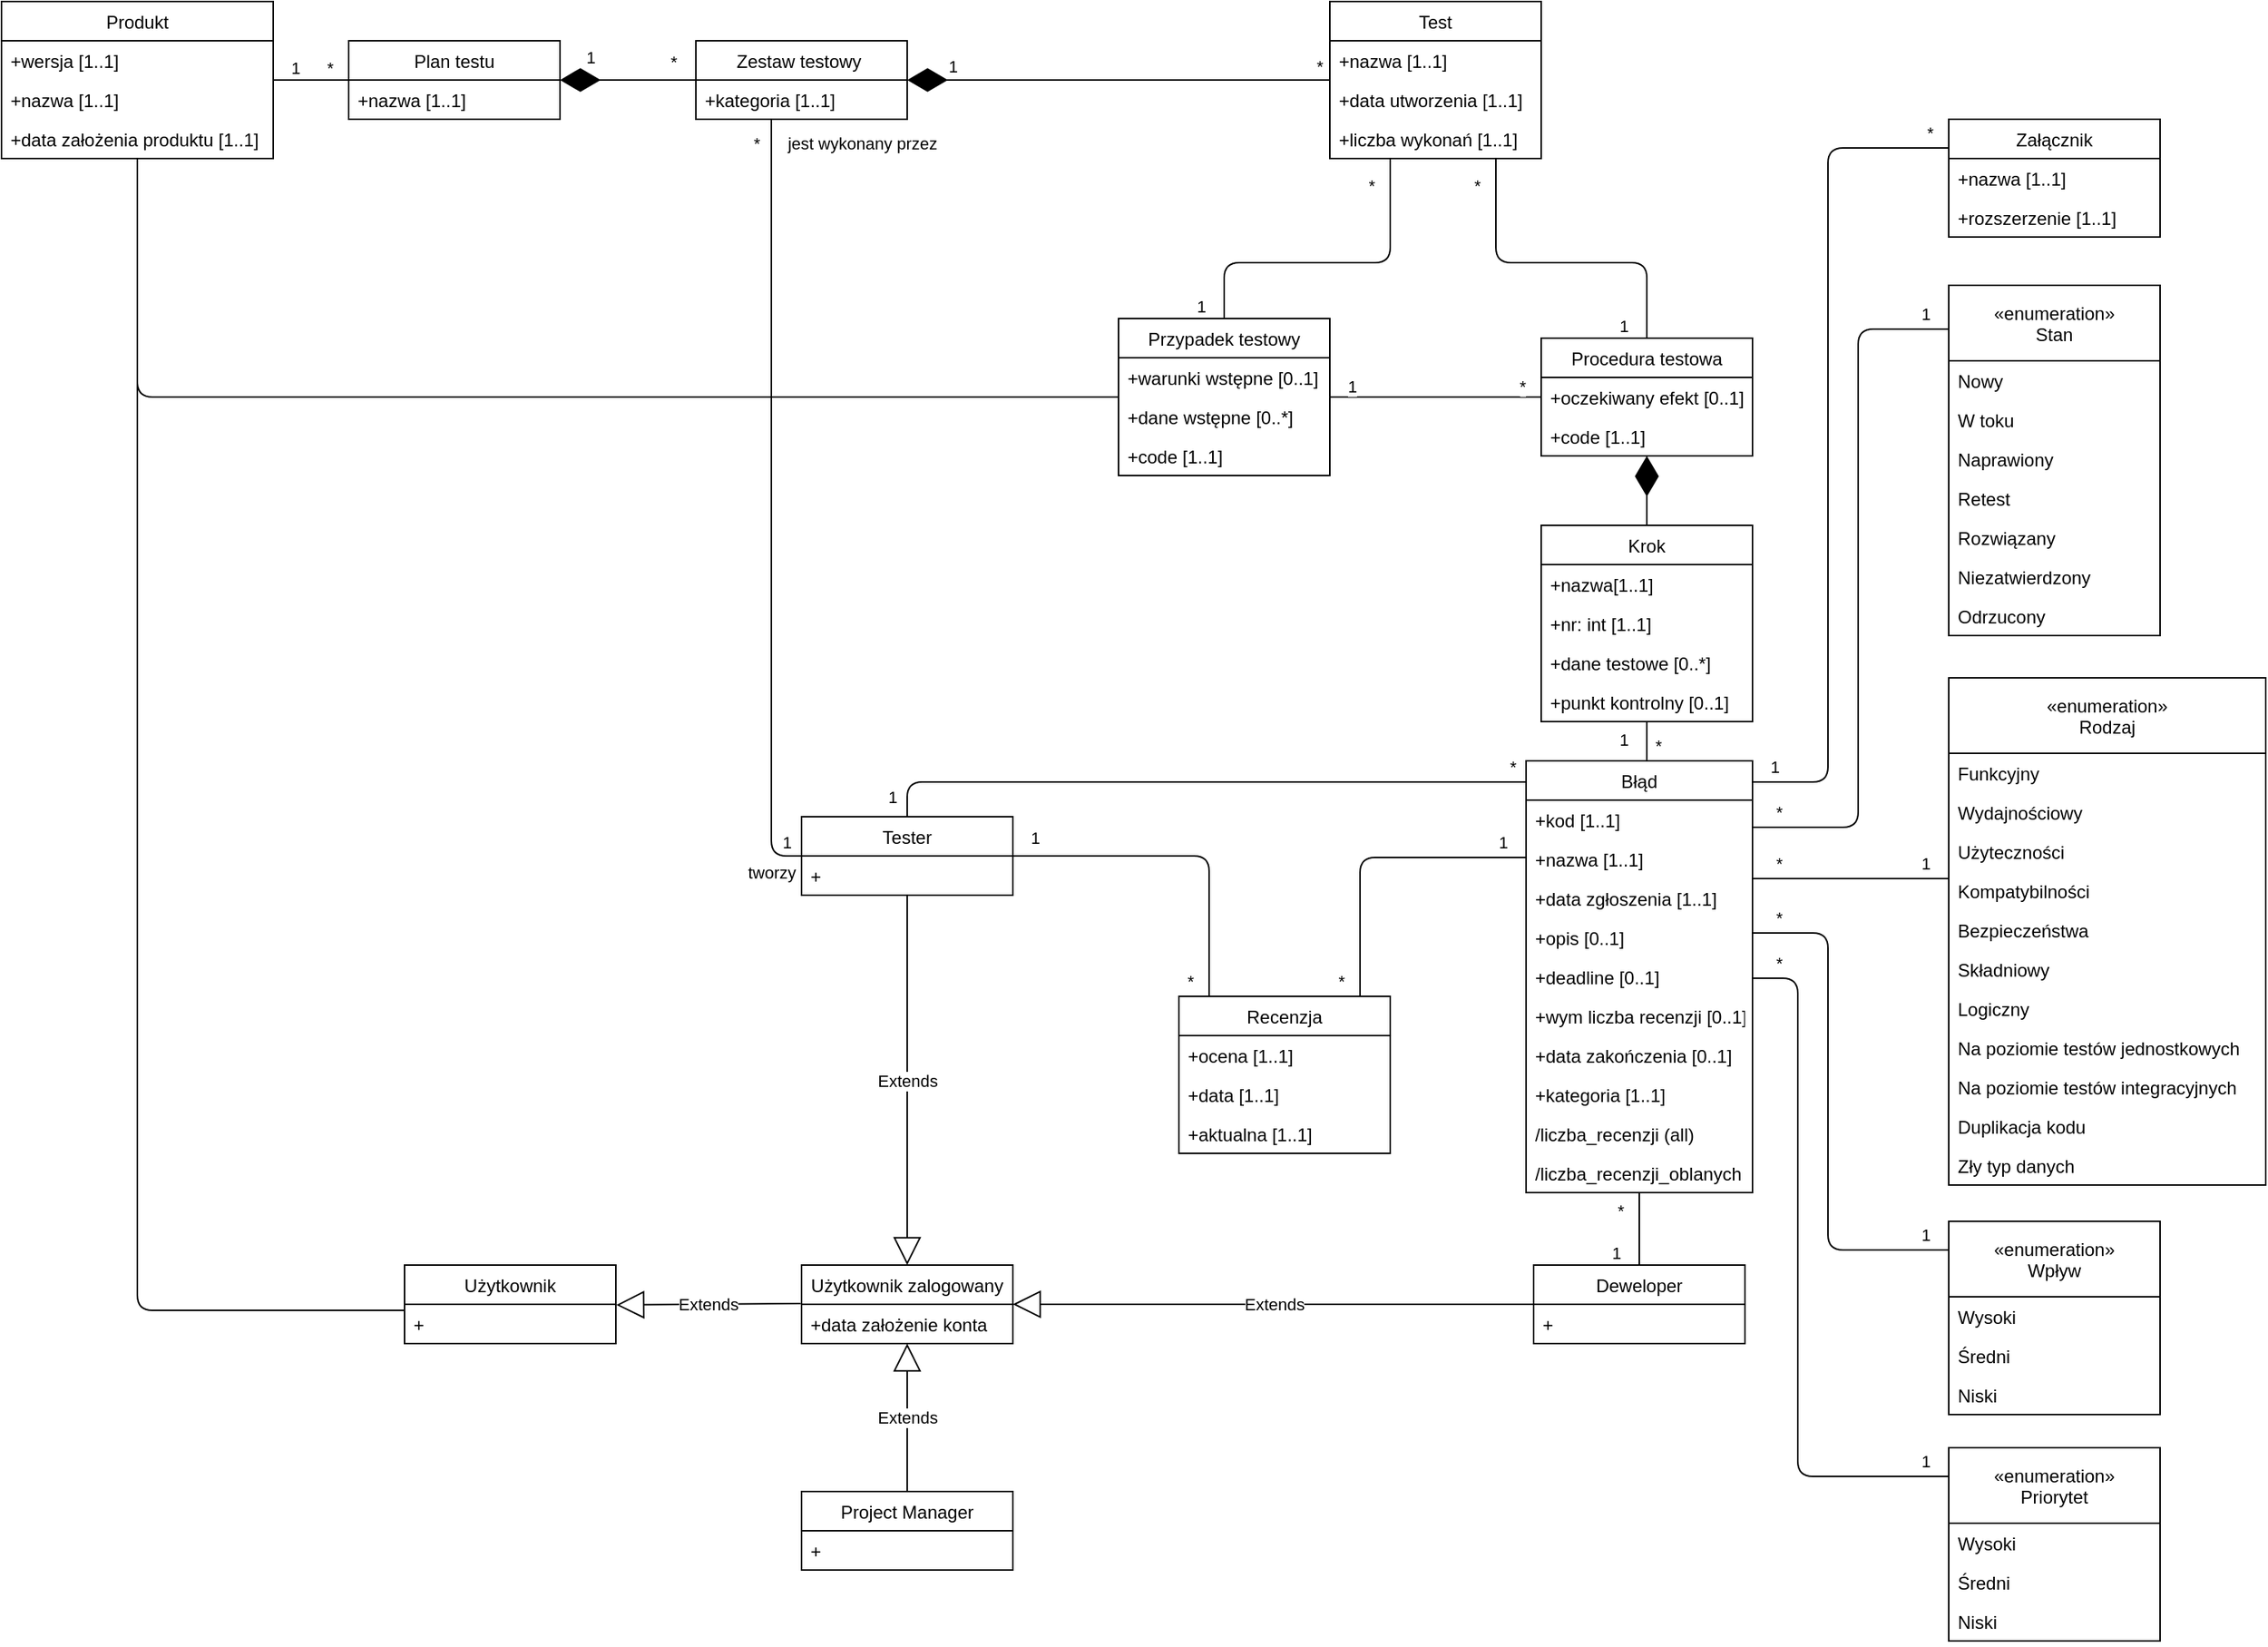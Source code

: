 <mxfile version="15.5.9" type="github">
  <diagram id="C5RBs43oDa-KdzZeNtuy" name="Page-1">
    <mxGraphModel dx="2317" dy="547" grid="1" gridSize="10" guides="1" tooltips="1" connect="1" arrows="1" fold="1" page="1" pageScale="1" pageWidth="827" pageHeight="1169" math="0" shadow="0">
      <root>
        <mxCell id="WIyWlLk6GJQsqaUBKTNV-0" />
        <mxCell id="WIyWlLk6GJQsqaUBKTNV-1" parent="WIyWlLk6GJQsqaUBKTNV-0" />
        <mxCell id="rUIHVcRXvthAcP_0r2kh-1" value="Plan testu" style="swimlane;fontStyle=0;childLayout=stackLayout;horizontal=1;startSize=26;fillColor=none;horizontalStack=0;resizeParent=1;resizeParentMax=0;resizeLast=0;collapsible=1;marginBottom=0;" parent="WIyWlLk6GJQsqaUBKTNV-1" vertex="1">
          <mxGeometry x="-590" y="89" width="140" height="52" as="geometry" />
        </mxCell>
        <mxCell id="rUIHVcRXvthAcP_0r2kh-4" value="+nazwa [1..1]" style="text;strokeColor=none;fillColor=none;align=left;verticalAlign=top;spacingLeft=4;spacingRight=4;overflow=hidden;rotatable=0;points=[[0,0.5],[1,0.5]];portConstraint=eastwest;" parent="rUIHVcRXvthAcP_0r2kh-1" vertex="1">
          <mxGeometry y="26" width="140" height="26" as="geometry" />
        </mxCell>
        <mxCell id="rUIHVcRXvthAcP_0r2kh-5" value="Zestaw testowy " style="swimlane;fontStyle=0;childLayout=stackLayout;horizontal=1;startSize=26;fillColor=none;horizontalStack=0;resizeParent=1;resizeParentMax=0;resizeLast=0;collapsible=1;marginBottom=0;" parent="WIyWlLk6GJQsqaUBKTNV-1" vertex="1">
          <mxGeometry x="-360" y="89" width="140" height="52" as="geometry" />
        </mxCell>
        <mxCell id="5Vj4jenH8BbNC08_9B11-53" value="+kategoria [1..1]" style="text;strokeColor=none;fillColor=none;align=left;verticalAlign=top;spacingLeft=4;spacingRight=4;overflow=hidden;rotatable=0;points=[[0,0.5],[1,0.5]];portConstraint=eastwest;" parent="rUIHVcRXvthAcP_0r2kh-5" vertex="1">
          <mxGeometry y="26" width="140" height="26" as="geometry" />
        </mxCell>
        <mxCell id="rUIHVcRXvthAcP_0r2kh-13" value="Test" style="swimlane;fontStyle=0;childLayout=stackLayout;horizontal=1;startSize=26;fillColor=none;horizontalStack=0;resizeParent=1;resizeParentMax=0;resizeLast=0;collapsible=1;marginBottom=0;" parent="WIyWlLk6GJQsqaUBKTNV-1" vertex="1">
          <mxGeometry x="60" y="63" width="140" height="104" as="geometry" />
        </mxCell>
        <mxCell id="5Vj4jenH8BbNC08_9B11-20" value="+nazwa [1..1]" style="text;strokeColor=none;fillColor=none;align=left;verticalAlign=top;spacingLeft=4;spacingRight=4;overflow=hidden;rotatable=0;points=[[0,0.5],[1,0.5]];portConstraint=eastwest;" parent="rUIHVcRXvthAcP_0r2kh-13" vertex="1">
          <mxGeometry y="26" width="140" height="26" as="geometry" />
        </mxCell>
        <mxCell id="5Vj4jenH8BbNC08_9B11-55" value="+data utworzenia [1..1]" style="text;strokeColor=none;fillColor=none;align=left;verticalAlign=top;spacingLeft=4;spacingRight=4;overflow=hidden;rotatable=0;points=[[0,0.5],[1,0.5]];portConstraint=eastwest;" parent="rUIHVcRXvthAcP_0r2kh-13" vertex="1">
          <mxGeometry y="52" width="140" height="26" as="geometry" />
        </mxCell>
        <mxCell id="5Vj4jenH8BbNC08_9B11-60" value="+liczba wykonań [1..1]" style="text;strokeColor=none;fillColor=none;align=left;verticalAlign=top;spacingLeft=4;spacingRight=4;overflow=hidden;rotatable=0;points=[[0,0.5],[1,0.5]];portConstraint=eastwest;" parent="rUIHVcRXvthAcP_0r2kh-13" vertex="1">
          <mxGeometry y="78" width="140" height="26" as="geometry" />
        </mxCell>
        <mxCell id="5Vj4jenH8BbNC08_9B11-35" style="edgeStyle=orthogonalEdgeStyle;rounded=1;orthogonalLoop=1;jettySize=auto;html=1;endArrow=none;endFill=0;" parent="WIyWlLk6GJQsqaUBKTNV-1" source="Vc3Eoi6ETg7o6c7sWArZ-52" target="Vc3Eoi6ETg7o6c7sWArZ-6" edge="1">
          <mxGeometry relative="1" as="geometry">
            <Array as="points">
              <mxPoint x="-220" y="580" />
            </Array>
          </mxGeometry>
        </mxCell>
        <mxCell id="Vc3Eoi6ETg7o6c7sWArZ-79" value="1" style="edgeLabel;html=1;align=center;verticalAlign=middle;resizable=0;points=[];" parent="5Vj4jenH8BbNC08_9B11-35" vertex="1" connectable="0">
          <mxGeometry x="0.893" relative="1" as="geometry">
            <mxPoint x="-10" y="10" as="offset" />
          </mxGeometry>
        </mxCell>
        <mxCell id="Vc3Eoi6ETg7o6c7sWArZ-80" value="*" style="edgeLabel;html=1;align=center;verticalAlign=middle;resizable=0;points=[];" parent="5Vj4jenH8BbNC08_9B11-35" vertex="1" connectable="0">
          <mxGeometry x="-0.926" y="-2" relative="1" as="geometry">
            <mxPoint x="7" y="-8" as="offset" />
          </mxGeometry>
        </mxCell>
        <mxCell id="rUIHVcRXvthAcP_0r2kh-67" value="" style="endArrow=none;html=1;edgeStyle=orthogonalEdgeStyle;" parent="WIyWlLk6GJQsqaUBKTNV-1" source="Vc3Eoi6ETg7o6c7sWArZ-6" target="rUIHVcRXvthAcP_0r2kh-5" edge="1">
          <mxGeometry width="50" height="50" relative="1" as="geometry">
            <mxPoint x="-620" y="412" as="sourcePoint" />
            <mxPoint x="-617.06" y="316.002" as="targetPoint" />
            <Array as="points">
              <mxPoint x="-310" y="629" />
            </Array>
          </mxGeometry>
        </mxCell>
        <mxCell id="rUIHVcRXvthAcP_0r2kh-68" value="tworzy" style="edgeLabel;html=1;align=center;verticalAlign=middle;resizable=0;points=[];" parent="rUIHVcRXvthAcP_0r2kh-67" vertex="1" connectable="0">
          <mxGeometry x="-0.716" y="-2" relative="1" as="geometry">
            <mxPoint x="-2" y="63" as="offset" />
          </mxGeometry>
        </mxCell>
        <mxCell id="rUIHVcRXvthAcP_0r2kh-69" value="jest wykonany przez" style="edgeLabel;html=1;align=center;verticalAlign=middle;resizable=0;points=[];" parent="rUIHVcRXvthAcP_0r2kh-67" vertex="1" connectable="0">
          <mxGeometry x="0.685" relative="1" as="geometry">
            <mxPoint x="60" y="-64" as="offset" />
          </mxGeometry>
        </mxCell>
        <mxCell id="rUIHVcRXvthAcP_0r2kh-70" value="*" style="edgeLabel;html=1;align=center;verticalAlign=middle;resizable=0;points=[];" parent="rUIHVcRXvthAcP_0r2kh-67" vertex="1" connectable="0">
          <mxGeometry x="0.669" y="1" relative="1" as="geometry">
            <mxPoint x="-9" y="-68" as="offset" />
          </mxGeometry>
        </mxCell>
        <mxCell id="rUIHVcRXvthAcP_0r2kh-71" value="1" style="edgeLabel;html=1;align=center;verticalAlign=middle;resizable=0;points=[];" parent="rUIHVcRXvthAcP_0r2kh-67" vertex="1" connectable="0">
          <mxGeometry x="-0.559" y="-2" relative="1" as="geometry">
            <mxPoint x="8" y="83" as="offset" />
          </mxGeometry>
        </mxCell>
        <mxCell id="5Vj4jenH8BbNC08_9B11-12" value="Krok" style="swimlane;fontStyle=0;childLayout=stackLayout;horizontal=1;startSize=26;fillColor=none;horizontalStack=0;resizeParent=1;resizeParentMax=0;resizeLast=0;collapsible=1;marginBottom=0;" parent="WIyWlLk6GJQsqaUBKTNV-1" vertex="1">
          <mxGeometry x="200" y="410" width="140" height="130" as="geometry" />
        </mxCell>
        <mxCell id="UE96xgW0tEFk1YT_2X4H-4" value="+nazwa[1..1]" style="text;strokeColor=none;fillColor=none;align=left;verticalAlign=top;spacingLeft=4;spacingRight=4;overflow=hidden;rotatable=0;points=[[0,0.5],[1,0.5]];portConstraint=eastwest;" parent="5Vj4jenH8BbNC08_9B11-12" vertex="1">
          <mxGeometry y="26" width="140" height="26" as="geometry" />
        </mxCell>
        <mxCell id="5Vj4jenH8BbNC08_9B11-69" value="+nr: int [1..1]" style="text;strokeColor=none;fillColor=none;align=left;verticalAlign=top;spacingLeft=4;spacingRight=4;overflow=hidden;rotatable=0;points=[[0,0.5],[1,0.5]];portConstraint=eastwest;" parent="5Vj4jenH8BbNC08_9B11-12" vertex="1">
          <mxGeometry y="52" width="140" height="26" as="geometry" />
        </mxCell>
        <mxCell id="5Vj4jenH8BbNC08_9B11-88" value="+dane testowe [0..*]" style="text;strokeColor=none;fillColor=none;align=left;verticalAlign=top;spacingLeft=4;spacingRight=4;overflow=hidden;rotatable=0;points=[[0,0.5],[1,0.5]];portConstraint=eastwest;" parent="5Vj4jenH8BbNC08_9B11-12" vertex="1">
          <mxGeometry y="78" width="140" height="26" as="geometry" />
        </mxCell>
        <mxCell id="5Vj4jenH8BbNC08_9B11-16" value="+punkt kontrolny [0..1]" style="text;strokeColor=none;fillColor=none;align=left;verticalAlign=top;spacingLeft=4;spacingRight=4;overflow=hidden;rotatable=0;points=[[0,0.5],[1,0.5]];portConstraint=eastwest;" parent="5Vj4jenH8BbNC08_9B11-12" vertex="1">
          <mxGeometry y="104" width="140" height="26" as="geometry" />
        </mxCell>
        <mxCell id="5Vj4jenH8BbNC08_9B11-51" value="" style="endArrow=diamondThin;endFill=1;endSize=24;html=1;edgeStyle=orthogonalEdgeStyle;" parent="WIyWlLk6GJQsqaUBKTNV-1" source="rUIHVcRXvthAcP_0r2kh-13" target="rUIHVcRXvthAcP_0r2kh-5" edge="1">
          <mxGeometry width="160" relative="1" as="geometry">
            <mxPoint x="110" y="116" as="sourcePoint" />
            <mxPoint x="232" y="115" as="targetPoint" />
          </mxGeometry>
        </mxCell>
        <mxCell id="5Vj4jenH8BbNC08_9B11-52" value="*" style="edgeLabel;html=1;align=center;verticalAlign=middle;resizable=0;points=[];" parent="5Vj4jenH8BbNC08_9B11-51" vertex="1" connectable="0">
          <mxGeometry x="-0.873" relative="1" as="geometry">
            <mxPoint x="11" y="-9" as="offset" />
          </mxGeometry>
        </mxCell>
        <mxCell id="KIsLZSZWqToQ8BmbdBa2-0" value="1" style="edgeLabel;html=1;align=center;verticalAlign=middle;resizable=0;points=[];" parent="5Vj4jenH8BbNC08_9B11-51" vertex="1" connectable="0">
          <mxGeometry x="0.746" y="-2" relative="1" as="geometry">
            <mxPoint x="-6" y="-7" as="offset" />
          </mxGeometry>
        </mxCell>
        <mxCell id="5Vj4jenH8BbNC08_9B11-70" value="" style="endArrow=diamondThin;endFill=1;endSize=24;html=1;" parent="WIyWlLk6GJQsqaUBKTNV-1" source="5Vj4jenH8BbNC08_9B11-12" target="Vc3Eoi6ETg7o6c7sWArZ-37" edge="1">
          <mxGeometry width="160" relative="1" as="geometry">
            <mxPoint x="750" y="648" as="sourcePoint" />
            <mxPoint x="750" y="576" as="targetPoint" />
          </mxGeometry>
        </mxCell>
        <mxCell id="rqP9fq4yDlE11nNga9YV-0" value="Produkt" style="swimlane;fontStyle=0;childLayout=stackLayout;horizontal=1;startSize=26;fillColor=none;horizontalStack=0;resizeParent=1;resizeParentMax=0;resizeLast=0;collapsible=1;marginBottom=0;" parent="WIyWlLk6GJQsqaUBKTNV-1" vertex="1">
          <mxGeometry x="-820" y="63" width="180" height="104" as="geometry" />
        </mxCell>
        <mxCell id="rqP9fq4yDlE11nNga9YV-1" value="+wersja [1..1]" style="text;strokeColor=none;fillColor=none;align=left;verticalAlign=top;spacingLeft=4;spacingRight=4;overflow=hidden;rotatable=0;points=[[0,0.5],[1,0.5]];portConstraint=eastwest;" parent="rqP9fq4yDlE11nNga9YV-0" vertex="1">
          <mxGeometry y="26" width="180" height="26" as="geometry" />
        </mxCell>
        <mxCell id="TgG3yo3TImJw_ULpONhB-1" value="+nazwa [1..1]" style="text;strokeColor=none;fillColor=none;align=left;verticalAlign=top;spacingLeft=4;spacingRight=4;overflow=hidden;rotatable=0;points=[[0,0.5],[1,0.5]];portConstraint=eastwest;" parent="rqP9fq4yDlE11nNga9YV-0" vertex="1">
          <mxGeometry y="52" width="180" height="26" as="geometry" />
        </mxCell>
        <mxCell id="5CY6hVK9cCRZoUUBeGbK-0" value="+data założenia produktu [1..1]" style="text;strokeColor=none;fillColor=none;align=left;verticalAlign=top;spacingLeft=4;spacingRight=4;overflow=hidden;rotatable=0;points=[[0,0.5],[1,0.5]];portConstraint=eastwest;" vertex="1" parent="rqP9fq4yDlE11nNga9YV-0">
          <mxGeometry y="78" width="180" height="26" as="geometry" />
        </mxCell>
        <mxCell id="TgG3yo3TImJw_ULpONhB-2" value="Recenzja" style="swimlane;fontStyle=0;childLayout=stackLayout;horizontal=1;startSize=26;fillColor=none;horizontalStack=0;resizeParent=1;resizeParentMax=0;resizeLast=0;collapsible=1;marginBottom=0;" parent="WIyWlLk6GJQsqaUBKTNV-1" vertex="1">
          <mxGeometry x="-40" y="722" width="140" height="104" as="geometry" />
        </mxCell>
        <mxCell id="TgG3yo3TImJw_ULpONhB-4" value="+ocena [1..1]" style="text;strokeColor=none;fillColor=none;align=left;verticalAlign=top;spacingLeft=4;spacingRight=4;overflow=hidden;rotatable=0;points=[[0,0.5],[1,0.5]];portConstraint=eastwest;" parent="TgG3yo3TImJw_ULpONhB-2" vertex="1">
          <mxGeometry y="26" width="140" height="26" as="geometry" />
        </mxCell>
        <mxCell id="TgG3yo3TImJw_ULpONhB-7" value="+data [1..1]" style="text;strokeColor=none;fillColor=none;align=left;verticalAlign=top;spacingLeft=4;spacingRight=4;overflow=hidden;rotatable=0;points=[[0,0.5],[1,0.5]];portConstraint=eastwest;" parent="TgG3yo3TImJw_ULpONhB-2" vertex="1">
          <mxGeometry y="52" width="140" height="26" as="geometry" />
        </mxCell>
        <mxCell id="TgG3yo3TImJw_ULpONhB-12" value="+aktualna [1..1]" style="text;strokeColor=none;fillColor=none;align=left;verticalAlign=top;spacingLeft=4;spacingRight=4;overflow=hidden;rotatable=0;points=[[0,0.5],[1,0.5]];portConstraint=eastwest;" parent="TgG3yo3TImJw_ULpONhB-2" vertex="1">
          <mxGeometry y="78" width="140" height="26" as="geometry" />
        </mxCell>
        <mxCell id="Vc3Eoi6ETg7o6c7sWArZ-0" value="" style="endArrow=none;html=1;edgeStyle=orthogonalEdgeStyle;" parent="WIyWlLk6GJQsqaUBKTNV-1" source="rqP9fq4yDlE11nNga9YV-0" target="rUIHVcRXvthAcP_0r2kh-1" edge="1">
          <mxGeometry relative="1" as="geometry">
            <mxPoint x="-700" y="366" as="sourcePoint" />
            <mxPoint x="-540" y="366" as="targetPoint" />
          </mxGeometry>
        </mxCell>
        <mxCell id="Vc3Eoi6ETg7o6c7sWArZ-1" value="1" style="edgeLabel;resizable=0;html=1;align=left;verticalAlign=bottom;" parent="Vc3Eoi6ETg7o6c7sWArZ-0" connectable="0" vertex="1">
          <mxGeometry x="-1" relative="1" as="geometry">
            <mxPoint x="10" as="offset" />
          </mxGeometry>
        </mxCell>
        <mxCell id="Vc3Eoi6ETg7o6c7sWArZ-2" value="*" style="edgeLabel;resizable=0;html=1;align=right;verticalAlign=bottom;" parent="Vc3Eoi6ETg7o6c7sWArZ-0" connectable="0" vertex="1">
          <mxGeometry x="1" relative="1" as="geometry">
            <mxPoint x="-10" as="offset" />
          </mxGeometry>
        </mxCell>
        <mxCell id="Vc3Eoi6ETg7o6c7sWArZ-6" value="Tester" style="swimlane;fontStyle=0;childLayout=stackLayout;horizontal=1;startSize=26;fillColor=none;horizontalStack=0;resizeParent=1;resizeParentMax=0;resizeLast=0;collapsible=1;marginBottom=0;" parent="WIyWlLk6GJQsqaUBKTNV-1" vertex="1">
          <mxGeometry x="-290" y="603" width="140" height="52" as="geometry" />
        </mxCell>
        <mxCell id="Vc3Eoi6ETg7o6c7sWArZ-7" value="+" style="text;strokeColor=none;fillColor=none;align=left;verticalAlign=top;spacingLeft=4;spacingRight=4;overflow=hidden;rotatable=0;points=[[0,0.5],[1,0.5]];portConstraint=eastwest;" parent="Vc3Eoi6ETg7o6c7sWArZ-6" vertex="1">
          <mxGeometry y="26" width="140" height="26" as="geometry" />
        </mxCell>
        <mxCell id="Vc3Eoi6ETg7o6c7sWArZ-3" value="" style="endArrow=diamondThin;endFill=1;endSize=24;html=1;edgeStyle=orthogonalEdgeStyle;" parent="WIyWlLk6GJQsqaUBKTNV-1" source="rUIHVcRXvthAcP_0r2kh-5" target="rUIHVcRXvthAcP_0r2kh-1" edge="1">
          <mxGeometry width="160" relative="1" as="geometry">
            <mxPoint x="-498" y="246" as="sourcePoint" />
            <mxPoint x="-330" y="246" as="targetPoint" />
          </mxGeometry>
        </mxCell>
        <mxCell id="Vc3Eoi6ETg7o6c7sWArZ-4" value="1" style="edgeLabel;html=1;align=center;verticalAlign=middle;resizable=0;points=[];" parent="Vc3Eoi6ETg7o6c7sWArZ-3" vertex="1" connectable="0">
          <mxGeometry x="0.82" y="3" relative="1" as="geometry">
            <mxPoint x="12" y="-18" as="offset" />
          </mxGeometry>
        </mxCell>
        <mxCell id="Vc3Eoi6ETg7o6c7sWArZ-5" value="*" style="edgeLabel;html=1;align=center;verticalAlign=middle;resizable=0;points=[];" parent="Vc3Eoi6ETg7o6c7sWArZ-3" vertex="1" connectable="0">
          <mxGeometry x="-0.895" y="-1" relative="1" as="geometry">
            <mxPoint x="-11" y="-11" as="offset" />
          </mxGeometry>
        </mxCell>
        <mxCell id="Vc3Eoi6ETg7o6c7sWArZ-16" value="Użytkownik zalogowany" style="swimlane;fontStyle=0;childLayout=stackLayout;horizontal=1;startSize=26;fillColor=none;horizontalStack=0;resizeParent=1;resizeParentMax=0;resizeLast=0;collapsible=1;marginBottom=0;" parent="WIyWlLk6GJQsqaUBKTNV-1" vertex="1">
          <mxGeometry x="-290" y="900" width="140" height="52" as="geometry" />
        </mxCell>
        <mxCell id="Vc3Eoi6ETg7o6c7sWArZ-17" value="+data założenie konta" style="text;strokeColor=none;fillColor=none;align=left;verticalAlign=top;spacingLeft=4;spacingRight=4;overflow=hidden;rotatable=0;points=[[0,0.5],[1,0.5]];portConstraint=eastwest;" parent="Vc3Eoi6ETg7o6c7sWArZ-16" vertex="1">
          <mxGeometry y="26" width="140" height="26" as="geometry" />
        </mxCell>
        <mxCell id="Vc3Eoi6ETg7o6c7sWArZ-18" value="Extends" style="endArrow=block;endSize=16;endFill=0;html=1;edgeStyle=orthogonalEdgeStyle;" parent="WIyWlLk6GJQsqaUBKTNV-1" source="Vc3Eoi6ETg7o6c7sWArZ-6" target="Vc3Eoi6ETg7o6c7sWArZ-16" edge="1">
          <mxGeometry width="160" relative="1" as="geometry">
            <mxPoint x="-780" y="516" as="sourcePoint" />
            <mxPoint x="-620" y="516" as="targetPoint" />
          </mxGeometry>
        </mxCell>
        <mxCell id="Vc3Eoi6ETg7o6c7sWArZ-19" value="Project Manager" style="swimlane;fontStyle=0;childLayout=stackLayout;horizontal=1;startSize=26;fillColor=none;horizontalStack=0;resizeParent=1;resizeParentMax=0;resizeLast=0;collapsible=1;marginBottom=0;" parent="WIyWlLk6GJQsqaUBKTNV-1" vertex="1">
          <mxGeometry x="-290" y="1050" width="140" height="52" as="geometry" />
        </mxCell>
        <mxCell id="Vc3Eoi6ETg7o6c7sWArZ-20" value="+" style="text;strokeColor=none;fillColor=none;align=left;verticalAlign=top;spacingLeft=4;spacingRight=4;overflow=hidden;rotatable=0;points=[[0,0.5],[1,0.5]];portConstraint=eastwest;" parent="Vc3Eoi6ETg7o6c7sWArZ-19" vertex="1">
          <mxGeometry y="26" width="140" height="26" as="geometry" />
        </mxCell>
        <mxCell id="Vc3Eoi6ETg7o6c7sWArZ-21" value="Deweloper" style="swimlane;fontStyle=0;childLayout=stackLayout;horizontal=1;startSize=26;fillColor=none;horizontalStack=0;resizeParent=1;resizeParentMax=0;resizeLast=0;collapsible=1;marginBottom=0;" parent="WIyWlLk6GJQsqaUBKTNV-1" vertex="1">
          <mxGeometry x="195" y="900" width="140" height="52" as="geometry" />
        </mxCell>
        <mxCell id="Vc3Eoi6ETg7o6c7sWArZ-22" value="+" style="text;strokeColor=none;fillColor=none;align=left;verticalAlign=top;spacingLeft=4;spacingRight=4;overflow=hidden;rotatable=0;points=[[0,0.5],[1,0.5]];portConstraint=eastwest;" parent="Vc3Eoi6ETg7o6c7sWArZ-21" vertex="1">
          <mxGeometry y="26" width="140" height="26" as="geometry" />
        </mxCell>
        <mxCell id="Vc3Eoi6ETg7o6c7sWArZ-23" value="Extends" style="endArrow=block;endSize=16;endFill=0;html=1;edgeStyle=orthogonalEdgeStyle;" parent="WIyWlLk6GJQsqaUBKTNV-1" source="Vc3Eoi6ETg7o6c7sWArZ-19" target="Vc3Eoi6ETg7o6c7sWArZ-16" edge="1">
          <mxGeometry width="160" relative="1" as="geometry">
            <mxPoint x="-490.0" y="618" as="sourcePoint" />
            <mxPoint x="-490.0" y="766" as="targetPoint" />
          </mxGeometry>
        </mxCell>
        <mxCell id="Vc3Eoi6ETg7o6c7sWArZ-24" value="Extends" style="endArrow=block;endSize=16;endFill=0;html=1;edgeStyle=orthogonalEdgeStyle;" parent="WIyWlLk6GJQsqaUBKTNV-1" source="Vc3Eoi6ETg7o6c7sWArZ-21" target="Vc3Eoi6ETg7o6c7sWArZ-16" edge="1">
          <mxGeometry width="160" relative="1" as="geometry">
            <mxPoint x="-490" y="976" as="sourcePoint" />
            <mxPoint x="-490" y="818" as="targetPoint" />
          </mxGeometry>
        </mxCell>
        <mxCell id="Vc3Eoi6ETg7o6c7sWArZ-25" value="" style="endArrow=none;html=1;edgeStyle=orthogonalEdgeStyle;" parent="WIyWlLk6GJQsqaUBKTNV-1" source="Vc3Eoi6ETg7o6c7sWArZ-21" target="Vc3Eoi6ETg7o6c7sWArZ-52" edge="1">
          <mxGeometry relative="1" as="geometry">
            <mxPoint x="-130" y="1064" as="sourcePoint" />
            <mxPoint x="-110" y="716" as="targetPoint" />
          </mxGeometry>
        </mxCell>
        <mxCell id="Vc3Eoi6ETg7o6c7sWArZ-26" value="1" style="edgeLabel;resizable=0;html=1;align=left;verticalAlign=bottom;" parent="Vc3Eoi6ETg7o6c7sWArZ-25" connectable="0" vertex="1">
          <mxGeometry x="-1" relative="1" as="geometry">
            <mxPoint x="-20" as="offset" />
          </mxGeometry>
        </mxCell>
        <mxCell id="Vc3Eoi6ETg7o6c7sWArZ-27" value="*" style="edgeLabel;resizable=0;html=1;align=right;verticalAlign=bottom;" parent="Vc3Eoi6ETg7o6c7sWArZ-25" connectable="0" vertex="1">
          <mxGeometry x="1" relative="1" as="geometry">
            <mxPoint x="-10" y="20" as="offset" />
          </mxGeometry>
        </mxCell>
        <mxCell id="Vc3Eoi6ETg7o6c7sWArZ-31" value="" style="endArrow=none;html=1;edgeStyle=orthogonalEdgeStyle;" parent="WIyWlLk6GJQsqaUBKTNV-1" source="Vc3Eoi6ETg7o6c7sWArZ-48" target="rUIHVcRXvthAcP_0r2kh-13" edge="1">
          <mxGeometry relative="1" as="geometry">
            <mxPoint x="-130" y="226" as="sourcePoint" />
            <mxPoint x="80" y="226" as="targetPoint" />
            <Array as="points">
              <mxPoint x="-10" y="236" />
              <mxPoint x="100" y="236" />
            </Array>
          </mxGeometry>
        </mxCell>
        <mxCell id="Vc3Eoi6ETg7o6c7sWArZ-32" value="1" style="edgeLabel;resizable=0;html=1;align=left;verticalAlign=bottom;" parent="Vc3Eoi6ETg7o6c7sWArZ-31" connectable="0" vertex="1">
          <mxGeometry x="-1" relative="1" as="geometry">
            <mxPoint x="-20" as="offset" />
          </mxGeometry>
        </mxCell>
        <mxCell id="Vc3Eoi6ETg7o6c7sWArZ-33" value="*" style="edgeLabel;resizable=0;html=1;align=right;verticalAlign=bottom;" parent="Vc3Eoi6ETg7o6c7sWArZ-31" connectable="0" vertex="1">
          <mxGeometry x="1" relative="1" as="geometry">
            <mxPoint x="-10" y="26" as="offset" />
          </mxGeometry>
        </mxCell>
        <mxCell id="Vc3Eoi6ETg7o6c7sWArZ-34" value="" style="endArrow=none;html=1;edgeStyle=orthogonalEdgeStyle;" parent="WIyWlLk6GJQsqaUBKTNV-1" source="Vc3Eoi6ETg7o6c7sWArZ-48" target="Vc3Eoi6ETg7o6c7sWArZ-37" edge="1">
          <mxGeometry relative="1" as="geometry">
            <mxPoint x="125" y="458" as="sourcePoint" />
            <mxPoint x="125" y="352" as="targetPoint" />
          </mxGeometry>
        </mxCell>
        <mxCell id="Vc3Eoi6ETg7o6c7sWArZ-35" value="1" style="edgeLabel;resizable=0;html=1;align=left;verticalAlign=bottom;" parent="Vc3Eoi6ETg7o6c7sWArZ-34" connectable="0" vertex="1">
          <mxGeometry x="-1" relative="1" as="geometry">
            <mxPoint x="10" y="1" as="offset" />
          </mxGeometry>
        </mxCell>
        <mxCell id="Vc3Eoi6ETg7o6c7sWArZ-36" value="*" style="edgeLabel;resizable=0;html=1;align=right;verticalAlign=bottom;" parent="Vc3Eoi6ETg7o6c7sWArZ-34" connectable="0" vertex="1">
          <mxGeometry x="1" relative="1" as="geometry">
            <mxPoint x="-10" y="1" as="offset" />
          </mxGeometry>
        </mxCell>
        <mxCell id="Vc3Eoi6ETg7o6c7sWArZ-37" value="Procedura testowa" style="swimlane;fontStyle=0;childLayout=stackLayout;horizontal=1;startSize=26;fillColor=none;horizontalStack=0;resizeParent=1;resizeParentMax=0;resizeLast=0;collapsible=1;marginBottom=0;" parent="WIyWlLk6GJQsqaUBKTNV-1" vertex="1">
          <mxGeometry x="200" y="286" width="140" height="78" as="geometry" />
        </mxCell>
        <mxCell id="Vc3Eoi6ETg7o6c7sWArZ-38" value="+oczekiwany efekt [0..1]" style="text;strokeColor=none;fillColor=none;align=left;verticalAlign=top;spacingLeft=4;spacingRight=4;overflow=hidden;rotatable=0;points=[[0,0.5],[1,0.5]];portConstraint=eastwest;" parent="Vc3Eoi6ETg7o6c7sWArZ-37" vertex="1">
          <mxGeometry y="26" width="140" height="26" as="geometry" />
        </mxCell>
        <mxCell id="84gb7psJSmbV0KAnGelM-0" value="+code [1..1]" style="text;strokeColor=none;fillColor=none;align=left;verticalAlign=top;spacingLeft=4;spacingRight=4;overflow=hidden;rotatable=0;points=[[0,0.5],[1,0.5]];portConstraint=eastwest;" parent="Vc3Eoi6ETg7o6c7sWArZ-37" vertex="1">
          <mxGeometry y="52" width="140" height="26" as="geometry" />
        </mxCell>
        <mxCell id="Vc3Eoi6ETg7o6c7sWArZ-39" value="" style="endArrow=none;html=1;edgeStyle=orthogonalEdgeStyle;" parent="WIyWlLk6GJQsqaUBKTNV-1" source="Vc3Eoi6ETg7o6c7sWArZ-37" target="rUIHVcRXvthAcP_0r2kh-13" edge="1">
          <mxGeometry relative="1" as="geometry">
            <mxPoint x="-35" y="296" as="sourcePoint" />
            <mxPoint x="140" y="190" as="targetPoint" />
            <Array as="points">
              <mxPoint x="270" y="236" />
              <mxPoint x="170" y="236" />
            </Array>
          </mxGeometry>
        </mxCell>
        <mxCell id="Vc3Eoi6ETg7o6c7sWArZ-40" value="1" style="edgeLabel;resizable=0;html=1;align=left;verticalAlign=bottom;" parent="Vc3Eoi6ETg7o6c7sWArZ-39" connectable="0" vertex="1">
          <mxGeometry x="-1" relative="1" as="geometry">
            <mxPoint x="-20" as="offset" />
          </mxGeometry>
        </mxCell>
        <mxCell id="Vc3Eoi6ETg7o6c7sWArZ-41" value="*" style="edgeLabel;resizable=0;html=1;align=right;verticalAlign=bottom;" parent="Vc3Eoi6ETg7o6c7sWArZ-39" connectable="0" vertex="1">
          <mxGeometry x="1" relative="1" as="geometry">
            <mxPoint x="-10" y="26" as="offset" />
          </mxGeometry>
        </mxCell>
        <mxCell id="Vc3Eoi6ETg7o6c7sWArZ-48" value="Przypadek testowy" style="swimlane;fontStyle=0;childLayout=stackLayout;horizontal=1;startSize=26;fillColor=none;horizontalStack=0;resizeParent=1;resizeParentMax=0;resizeLast=0;collapsible=1;marginBottom=0;" parent="WIyWlLk6GJQsqaUBKTNV-1" vertex="1">
          <mxGeometry x="-80" y="273" width="140" height="104" as="geometry" />
        </mxCell>
        <mxCell id="Vc3Eoi6ETg7o6c7sWArZ-49" value="+warunki wstępne [0..1]" style="text;strokeColor=none;fillColor=none;align=left;verticalAlign=top;spacingLeft=4;spacingRight=4;overflow=hidden;rotatable=0;points=[[0,0.5],[1,0.5]];portConstraint=eastwest;" parent="Vc3Eoi6ETg7o6c7sWArZ-48" vertex="1">
          <mxGeometry y="26" width="140" height="26" as="geometry" />
        </mxCell>
        <mxCell id="Vc3Eoi6ETg7o6c7sWArZ-50" value="+dane wstępne [0..*]" style="text;strokeColor=none;fillColor=none;align=left;verticalAlign=top;spacingLeft=4;spacingRight=4;overflow=hidden;rotatable=0;points=[[0,0.5],[1,0.5]];portConstraint=eastwest;" parent="Vc3Eoi6ETg7o6c7sWArZ-48" vertex="1">
          <mxGeometry y="52" width="140" height="26" as="geometry" />
        </mxCell>
        <mxCell id="84gb7psJSmbV0KAnGelM-1" value="+code [1..1]" style="text;strokeColor=none;fillColor=none;align=left;verticalAlign=top;spacingLeft=4;spacingRight=4;overflow=hidden;rotatable=0;points=[[0,0.5],[1,0.5]];portConstraint=eastwest;" parent="Vc3Eoi6ETg7o6c7sWArZ-48" vertex="1">
          <mxGeometry y="78" width="140" height="26" as="geometry" />
        </mxCell>
        <mxCell id="Vc3Eoi6ETg7o6c7sWArZ-52" value="Błąd" style="swimlane;fontStyle=0;childLayout=stackLayout;horizontal=1;startSize=26;fillColor=none;horizontalStack=0;resizeParent=1;resizeParentMax=0;resizeLast=0;collapsible=1;marginBottom=0;" parent="WIyWlLk6GJQsqaUBKTNV-1" vertex="1">
          <mxGeometry x="190" y="566" width="150" height="286" as="geometry" />
        </mxCell>
        <mxCell id="Vc3Eoi6ETg7o6c7sWArZ-60" value="+kod [1..1]" style="text;strokeColor=none;fillColor=none;align=left;verticalAlign=top;spacingLeft=4;spacingRight=4;overflow=hidden;rotatable=0;points=[[0,0.5],[1,0.5]];portConstraint=eastwest;" parent="Vc3Eoi6ETg7o6c7sWArZ-52" vertex="1">
          <mxGeometry y="26" width="150" height="26" as="geometry" />
        </mxCell>
        <mxCell id="Vc3Eoi6ETg7o6c7sWArZ-59" value="+nazwa [1..1]" style="text;strokeColor=none;fillColor=none;align=left;verticalAlign=top;spacingLeft=4;spacingRight=4;overflow=hidden;rotatable=0;points=[[0,0.5],[1,0.5]];portConstraint=eastwest;" parent="Vc3Eoi6ETg7o6c7sWArZ-52" vertex="1">
          <mxGeometry y="52" width="150" height="26" as="geometry" />
        </mxCell>
        <mxCell id="Vc3Eoi6ETg7o6c7sWArZ-61" value="+data zgłoszenia [1..1]" style="text;strokeColor=none;fillColor=none;align=left;verticalAlign=top;spacingLeft=4;spacingRight=4;overflow=hidden;rotatable=0;points=[[0,0.5],[1,0.5]];portConstraint=eastwest;" parent="Vc3Eoi6ETg7o6c7sWArZ-52" vertex="1">
          <mxGeometry y="78" width="150" height="26" as="geometry" />
        </mxCell>
        <mxCell id="Vc3Eoi6ETg7o6c7sWArZ-58" value="+opis [0..1]" style="text;strokeColor=none;fillColor=none;align=left;verticalAlign=top;spacingLeft=4;spacingRight=4;overflow=hidden;rotatable=0;points=[[0,0.5],[1,0.5]];portConstraint=eastwest;" parent="Vc3Eoi6ETg7o6c7sWArZ-52" vertex="1">
          <mxGeometry y="104" width="150" height="26" as="geometry" />
        </mxCell>
        <mxCell id="Vc3Eoi6ETg7o6c7sWArZ-108" value="+deadline [0..1]" style="text;strokeColor=none;fillColor=none;align=left;verticalAlign=top;spacingLeft=4;spacingRight=4;overflow=hidden;rotatable=0;points=[[0,0.5],[1,0.5]];portConstraint=eastwest;" parent="Vc3Eoi6ETg7o6c7sWArZ-52" vertex="1">
          <mxGeometry y="130" width="150" height="26" as="geometry" />
        </mxCell>
        <mxCell id="Vc3Eoi6ETg7o6c7sWArZ-54" value="+wym liczba recenzji [0..1]" style="text;strokeColor=none;fillColor=none;align=left;verticalAlign=top;spacingLeft=4;spacingRight=4;overflow=hidden;rotatable=0;points=[[0,0.5],[1,0.5]];portConstraint=eastwest;" parent="Vc3Eoi6ETg7o6c7sWArZ-52" vertex="1">
          <mxGeometry y="156" width="150" height="26" as="geometry" />
        </mxCell>
        <mxCell id="Vc3Eoi6ETg7o6c7sWArZ-107" value="+data zakończenia [0..1]" style="text;strokeColor=none;fillColor=none;align=left;verticalAlign=top;spacingLeft=4;spacingRight=4;overflow=hidden;rotatable=0;points=[[0,0.5],[1,0.5]];portConstraint=eastwest;" parent="Vc3Eoi6ETg7o6c7sWArZ-52" vertex="1">
          <mxGeometry y="182" width="150" height="26" as="geometry" />
        </mxCell>
        <mxCell id="UE96xgW0tEFk1YT_2X4H-1" value="+kategoria [1..1]" style="text;strokeColor=none;fillColor=none;align=left;verticalAlign=top;spacingLeft=4;spacingRight=4;overflow=hidden;rotatable=0;points=[[0,0.5],[1,0.5]];portConstraint=eastwest;" parent="Vc3Eoi6ETg7o6c7sWArZ-52" vertex="1">
          <mxGeometry y="208" width="150" height="26" as="geometry" />
        </mxCell>
        <mxCell id="UE96xgW0tEFk1YT_2X4H-2" value="/liczba_recenzji (all)" style="text;strokeColor=none;fillColor=none;align=left;verticalAlign=top;spacingLeft=4;spacingRight=4;overflow=hidden;rotatable=0;points=[[0,0.5],[1,0.5]];portConstraint=eastwest;" parent="Vc3Eoi6ETg7o6c7sWArZ-52" vertex="1">
          <mxGeometry y="234" width="150" height="26" as="geometry" />
        </mxCell>
        <mxCell id="UE96xgW0tEFk1YT_2X4H-3" value="/liczba_recenzji_oblanych (failed)" style="text;strokeColor=none;fillColor=none;align=left;verticalAlign=top;spacingLeft=4;spacingRight=4;overflow=hidden;rotatable=0;points=[[0,0.5],[1,0.5]];portConstraint=eastwest;" parent="Vc3Eoi6ETg7o6c7sWArZ-52" vertex="1">
          <mxGeometry y="260" width="150" height="26" as="geometry" />
        </mxCell>
        <mxCell id="Vc3Eoi6ETg7o6c7sWArZ-63" value="" style="endArrow=none;html=1;edgeStyle=orthogonalEdgeStyle;" parent="WIyWlLk6GJQsqaUBKTNV-1" source="Vc3Eoi6ETg7o6c7sWArZ-52" target="Vc3Eoi6ETg7o6c7sWArZ-81" edge="1">
          <mxGeometry relative="1" as="geometry">
            <mxPoint x="650" y="555.0" as="sourcePoint" />
            <mxPoint x="550" y="436" as="targetPoint" />
            <Array as="points">
              <mxPoint x="390" y="580" />
              <mxPoint x="390" y="160" />
            </Array>
          </mxGeometry>
        </mxCell>
        <mxCell id="Vc3Eoi6ETg7o6c7sWArZ-64" value="1" style="edgeLabel;resizable=0;html=1;align=left;verticalAlign=bottom;" parent="Vc3Eoi6ETg7o6c7sWArZ-63" connectable="0" vertex="1">
          <mxGeometry x="-1" relative="1" as="geometry">
            <mxPoint x="10" y="-2" as="offset" />
          </mxGeometry>
        </mxCell>
        <mxCell id="Vc3Eoi6ETg7o6c7sWArZ-65" value="*" style="edgeLabel;resizable=0;html=1;align=right;verticalAlign=bottom;" parent="Vc3Eoi6ETg7o6c7sWArZ-63" connectable="0" vertex="1">
          <mxGeometry x="1" relative="1" as="geometry">
            <mxPoint x="-10" y="-2" as="offset" />
          </mxGeometry>
        </mxCell>
        <mxCell id="Vc3Eoi6ETg7o6c7sWArZ-66" value="" style="endArrow=none;html=1;edgeStyle=orthogonalEdgeStyle;" parent="WIyWlLk6GJQsqaUBKTNV-1" source="5Vj4jenH8BbNC08_9B11-12" target="Vc3Eoi6ETg7o6c7sWArZ-52" edge="1">
          <mxGeometry relative="1" as="geometry">
            <mxPoint x="120" y="515.71" as="sourcePoint" />
            <mxPoint x="220" y="515.71" as="targetPoint" />
            <Array as="points">
              <mxPoint x="270" y="500" />
              <mxPoint x="270" y="500" />
            </Array>
          </mxGeometry>
        </mxCell>
        <mxCell id="Vc3Eoi6ETg7o6c7sWArZ-67" value="1" style="edgeLabel;resizable=0;html=1;align=left;verticalAlign=bottom;" parent="Vc3Eoi6ETg7o6c7sWArZ-66" connectable="0" vertex="1">
          <mxGeometry x="-1" relative="1" as="geometry">
            <mxPoint x="-20" y="20" as="offset" />
          </mxGeometry>
        </mxCell>
        <mxCell id="Vc3Eoi6ETg7o6c7sWArZ-68" value="*" style="edgeLabel;resizable=0;html=1;align=right;verticalAlign=bottom;" parent="Vc3Eoi6ETg7o6c7sWArZ-66" connectable="0" vertex="1">
          <mxGeometry x="1" relative="1" as="geometry">
            <mxPoint x="10" y="-2" as="offset" />
          </mxGeometry>
        </mxCell>
        <mxCell id="Vc3Eoi6ETg7o6c7sWArZ-69" value="" style="endArrow=none;html=1;edgeStyle=orthogonalEdgeStyle;" parent="WIyWlLk6GJQsqaUBKTNV-1" source="Vc3Eoi6ETg7o6c7sWArZ-52" target="TgG3yo3TImJw_ULpONhB-2" edge="1">
          <mxGeometry relative="1" as="geometry">
            <mxPoint x="-190" y="716" as="sourcePoint" />
            <mxPoint x="-140" y="786" as="targetPoint" />
            <Array as="points">
              <mxPoint x="80" y="630" />
            </Array>
          </mxGeometry>
        </mxCell>
        <mxCell id="Vc3Eoi6ETg7o6c7sWArZ-70" value="1" style="edgeLabel;resizable=0;html=1;align=left;verticalAlign=bottom;" parent="Vc3Eoi6ETg7o6c7sWArZ-69" connectable="0" vertex="1">
          <mxGeometry x="-1" relative="1" as="geometry">
            <mxPoint x="-20" y="-2" as="offset" />
          </mxGeometry>
        </mxCell>
        <mxCell id="Vc3Eoi6ETg7o6c7sWArZ-71" value="*" style="edgeLabel;resizable=0;html=1;align=right;verticalAlign=bottom;" parent="Vc3Eoi6ETg7o6c7sWArZ-69" connectable="0" vertex="1">
          <mxGeometry x="1" relative="1" as="geometry">
            <mxPoint x="-10" y="-2" as="offset" />
          </mxGeometry>
        </mxCell>
        <mxCell id="Vc3Eoi6ETg7o6c7sWArZ-76" value="" style="endArrow=none;html=1;edgeStyle=orthogonalEdgeStyle;" parent="WIyWlLk6GJQsqaUBKTNV-1" source="Vc3Eoi6ETg7o6c7sWArZ-6" target="TgG3yo3TImJw_ULpONhB-2" edge="1">
          <mxGeometry relative="1" as="geometry">
            <mxPoint x="-190" y="526" as="sourcePoint" />
            <mxPoint x="-220" y="916" as="targetPoint" />
            <Array as="points">
              <mxPoint x="-20" y="629" />
            </Array>
          </mxGeometry>
        </mxCell>
        <mxCell id="Vc3Eoi6ETg7o6c7sWArZ-77" value="1" style="edgeLabel;resizable=0;html=1;align=left;verticalAlign=bottom;" parent="Vc3Eoi6ETg7o6c7sWArZ-76" connectable="0" vertex="1">
          <mxGeometry x="-1" relative="1" as="geometry">
            <mxPoint x="10" y="-4" as="offset" />
          </mxGeometry>
        </mxCell>
        <mxCell id="Vc3Eoi6ETg7o6c7sWArZ-78" value="*" style="edgeLabel;resizable=0;html=1;align=right;verticalAlign=bottom;" parent="Vc3Eoi6ETg7o6c7sWArZ-76" connectable="0" vertex="1">
          <mxGeometry x="1" relative="1" as="geometry">
            <mxPoint x="-10" y="-2" as="offset" />
          </mxGeometry>
        </mxCell>
        <mxCell id="Vc3Eoi6ETg7o6c7sWArZ-81" value="Załącznik" style="swimlane;fontStyle=0;childLayout=stackLayout;horizontal=1;startSize=26;fillColor=none;horizontalStack=0;resizeParent=1;resizeParentMax=0;resizeLast=0;collapsible=1;marginBottom=0;" parent="WIyWlLk6GJQsqaUBKTNV-1" vertex="1">
          <mxGeometry x="470" y="141" width="140" height="78" as="geometry" />
        </mxCell>
        <mxCell id="Vc3Eoi6ETg7o6c7sWArZ-82" value="+nazwa [1..1]" style="text;strokeColor=none;fillColor=none;align=left;verticalAlign=top;spacingLeft=4;spacingRight=4;overflow=hidden;rotatable=0;points=[[0,0.5],[1,0.5]];portConstraint=eastwest;" parent="Vc3Eoi6ETg7o6c7sWArZ-81" vertex="1">
          <mxGeometry y="26" width="140" height="26" as="geometry" />
        </mxCell>
        <mxCell id="Vc3Eoi6ETg7o6c7sWArZ-83" value="+rozszerzenie [1..1]" style="text;strokeColor=none;fillColor=none;align=left;verticalAlign=top;spacingLeft=4;spacingRight=4;overflow=hidden;rotatable=0;points=[[0,0.5],[1,0.5]];portConstraint=eastwest;" parent="Vc3Eoi6ETg7o6c7sWArZ-81" vertex="1">
          <mxGeometry y="52" width="140" height="26" as="geometry" />
        </mxCell>
        <mxCell id="Vc3Eoi6ETg7o6c7sWArZ-85" value="«enumeration»&#xa;Stan" style="swimlane;fontStyle=0;childLayout=stackLayout;horizontal=1;startSize=50;fillColor=none;horizontalStack=0;resizeParent=1;resizeParentMax=0;resizeLast=0;collapsible=1;marginBottom=0;" parent="WIyWlLk6GJQsqaUBKTNV-1" vertex="1">
          <mxGeometry x="470" y="251" width="140" height="232" as="geometry" />
        </mxCell>
        <mxCell id="Vc3Eoi6ETg7o6c7sWArZ-86" value="Nowy" style="text;strokeColor=none;fillColor=none;align=left;verticalAlign=top;spacingLeft=4;spacingRight=4;overflow=hidden;rotatable=0;points=[[0,0.5],[1,0.5]];portConstraint=eastwest;" parent="Vc3Eoi6ETg7o6c7sWArZ-85" vertex="1">
          <mxGeometry y="50" width="140" height="26" as="geometry" />
        </mxCell>
        <mxCell id="Vc3Eoi6ETg7o6c7sWArZ-113" value="W toku" style="text;strokeColor=none;fillColor=none;align=left;verticalAlign=top;spacingLeft=4;spacingRight=4;overflow=hidden;rotatable=0;points=[[0,0.5],[1,0.5]];portConstraint=eastwest;" parent="Vc3Eoi6ETg7o6c7sWArZ-85" vertex="1">
          <mxGeometry y="76" width="140" height="26" as="geometry" />
        </mxCell>
        <mxCell id="Vc3Eoi6ETg7o6c7sWArZ-114" value="Naprawiony" style="text;strokeColor=none;fillColor=none;align=left;verticalAlign=top;spacingLeft=4;spacingRight=4;overflow=hidden;rotatable=0;points=[[0,0.5],[1,0.5]];portConstraint=eastwest;" parent="Vc3Eoi6ETg7o6c7sWArZ-85" vertex="1">
          <mxGeometry y="102" width="140" height="26" as="geometry" />
        </mxCell>
        <mxCell id="Vc3Eoi6ETg7o6c7sWArZ-115" value="Retest" style="text;strokeColor=none;fillColor=none;align=left;verticalAlign=top;spacingLeft=4;spacingRight=4;overflow=hidden;rotatable=0;points=[[0,0.5],[1,0.5]];portConstraint=eastwest;" parent="Vc3Eoi6ETg7o6c7sWArZ-85" vertex="1">
          <mxGeometry y="128" width="140" height="26" as="geometry" />
        </mxCell>
        <mxCell id="Vc3Eoi6ETg7o6c7sWArZ-116" value="Rozwiązany" style="text;strokeColor=none;fillColor=none;align=left;verticalAlign=top;spacingLeft=4;spacingRight=4;overflow=hidden;rotatable=0;points=[[0,0.5],[1,0.5]];portConstraint=eastwest;" parent="Vc3Eoi6ETg7o6c7sWArZ-85" vertex="1">
          <mxGeometry y="154" width="140" height="26" as="geometry" />
        </mxCell>
        <mxCell id="Vc3Eoi6ETg7o6c7sWArZ-117" value="Niezatwierdzony" style="text;strokeColor=none;fillColor=none;align=left;verticalAlign=top;spacingLeft=4;spacingRight=4;overflow=hidden;rotatable=0;points=[[0,0.5],[1,0.5]];portConstraint=eastwest;" parent="Vc3Eoi6ETg7o6c7sWArZ-85" vertex="1">
          <mxGeometry y="180" width="140" height="26" as="geometry" />
        </mxCell>
        <mxCell id="Vc3Eoi6ETg7o6c7sWArZ-118" value="Odrzucony" style="text;strokeColor=none;fillColor=none;align=left;verticalAlign=top;spacingLeft=4;spacingRight=4;overflow=hidden;rotatable=0;points=[[0,0.5],[1,0.5]];portConstraint=eastwest;" parent="Vc3Eoi6ETg7o6c7sWArZ-85" vertex="1">
          <mxGeometry y="206" width="140" height="26" as="geometry" />
        </mxCell>
        <mxCell id="Vc3Eoi6ETg7o6c7sWArZ-88" value="«enumeration»&#xa;Wpływ" style="swimlane;fontStyle=0;childLayout=stackLayout;horizontal=1;startSize=50;fillColor=none;horizontalStack=0;resizeParent=1;resizeParentMax=0;resizeLast=0;collapsible=1;marginBottom=0;" parent="WIyWlLk6GJQsqaUBKTNV-1" vertex="1">
          <mxGeometry x="470" y="871" width="140" height="128" as="geometry" />
        </mxCell>
        <mxCell id="Vc3Eoi6ETg7o6c7sWArZ-89" value="Wysoki" style="text;strokeColor=none;fillColor=none;align=left;verticalAlign=top;spacingLeft=4;spacingRight=4;overflow=hidden;rotatable=0;points=[[0,0.5],[1,0.5]];portConstraint=eastwest;" parent="Vc3Eoi6ETg7o6c7sWArZ-88" vertex="1">
          <mxGeometry y="50" width="140" height="26" as="geometry" />
        </mxCell>
        <mxCell id="Vc3Eoi6ETg7o6c7sWArZ-111" value="Średni" style="text;strokeColor=none;fillColor=none;align=left;verticalAlign=top;spacingLeft=4;spacingRight=4;overflow=hidden;rotatable=0;points=[[0,0.5],[1,0.5]];portConstraint=eastwest;" parent="Vc3Eoi6ETg7o6c7sWArZ-88" vertex="1">
          <mxGeometry y="76" width="140" height="26" as="geometry" />
        </mxCell>
        <mxCell id="Vc3Eoi6ETg7o6c7sWArZ-112" value="Niski" style="text;strokeColor=none;fillColor=none;align=left;verticalAlign=top;spacingLeft=4;spacingRight=4;overflow=hidden;rotatable=0;points=[[0,0.5],[1,0.5]];portConstraint=eastwest;" parent="Vc3Eoi6ETg7o6c7sWArZ-88" vertex="1">
          <mxGeometry y="102" width="140" height="26" as="geometry" />
        </mxCell>
        <mxCell id="Vc3Eoi6ETg7o6c7sWArZ-90" value="«enumeration»&#xa;Priorytet" style="swimlane;fontStyle=0;childLayout=stackLayout;horizontal=1;startSize=50;fillColor=none;horizontalStack=0;resizeParent=1;resizeParentMax=0;resizeLast=0;collapsible=1;marginBottom=0;" parent="WIyWlLk6GJQsqaUBKTNV-1" vertex="1">
          <mxGeometry x="470" y="1021" width="140" height="128" as="geometry" />
        </mxCell>
        <mxCell id="Vc3Eoi6ETg7o6c7sWArZ-91" value="Wysoki" style="text;strokeColor=none;fillColor=none;align=left;verticalAlign=top;spacingLeft=4;spacingRight=4;overflow=hidden;rotatable=0;points=[[0,0.5],[1,0.5]];portConstraint=eastwest;" parent="Vc3Eoi6ETg7o6c7sWArZ-90" vertex="1">
          <mxGeometry y="50" width="140" height="26" as="geometry" />
        </mxCell>
        <mxCell id="Vc3Eoi6ETg7o6c7sWArZ-109" value="Średni" style="text;strokeColor=none;fillColor=none;align=left;verticalAlign=top;spacingLeft=4;spacingRight=4;overflow=hidden;rotatable=0;points=[[0,0.5],[1,0.5]];portConstraint=eastwest;" parent="Vc3Eoi6ETg7o6c7sWArZ-90" vertex="1">
          <mxGeometry y="76" width="140" height="26" as="geometry" />
        </mxCell>
        <mxCell id="Vc3Eoi6ETg7o6c7sWArZ-110" value="Niski" style="text;strokeColor=none;fillColor=none;align=left;verticalAlign=top;spacingLeft=4;spacingRight=4;overflow=hidden;rotatable=0;points=[[0,0.5],[1,0.5]];portConstraint=eastwest;" parent="Vc3Eoi6ETg7o6c7sWArZ-90" vertex="1">
          <mxGeometry y="102" width="140" height="26" as="geometry" />
        </mxCell>
        <mxCell id="Vc3Eoi6ETg7o6c7sWArZ-92" value="«enumeration»&#xa;Rodzaj" style="swimlane;fontStyle=0;childLayout=stackLayout;horizontal=1;startSize=50;fillColor=none;horizontalStack=0;resizeParent=1;resizeParentMax=0;resizeLast=0;collapsible=1;marginBottom=0;" parent="WIyWlLk6GJQsqaUBKTNV-1" vertex="1">
          <mxGeometry x="470" y="511" width="210" height="336" as="geometry" />
        </mxCell>
        <mxCell id="Vc3Eoi6ETg7o6c7sWArZ-93" value="Funkcyjny" style="text;strokeColor=none;fillColor=none;align=left;verticalAlign=top;spacingLeft=4;spacingRight=4;overflow=hidden;rotatable=0;points=[[0,0.5],[1,0.5]];portConstraint=eastwest;" parent="Vc3Eoi6ETg7o6c7sWArZ-92" vertex="1">
          <mxGeometry y="50" width="210" height="26" as="geometry" />
        </mxCell>
        <mxCell id="Vc3Eoi6ETg7o6c7sWArZ-119" value="Wydajnościowy" style="text;strokeColor=none;fillColor=none;align=left;verticalAlign=top;spacingLeft=4;spacingRight=4;overflow=hidden;rotatable=0;points=[[0,0.5],[1,0.5]];portConstraint=eastwest;" parent="Vc3Eoi6ETg7o6c7sWArZ-92" vertex="1">
          <mxGeometry y="76" width="210" height="26" as="geometry" />
        </mxCell>
        <mxCell id="Vc3Eoi6ETg7o6c7sWArZ-120" value="Użyteczności" style="text;strokeColor=none;fillColor=none;align=left;verticalAlign=top;spacingLeft=4;spacingRight=4;overflow=hidden;rotatable=0;points=[[0,0.5],[1,0.5]];portConstraint=eastwest;" parent="Vc3Eoi6ETg7o6c7sWArZ-92" vertex="1">
          <mxGeometry y="102" width="210" height="26" as="geometry" />
        </mxCell>
        <mxCell id="Vc3Eoi6ETg7o6c7sWArZ-121" value="Kompatybilności" style="text;strokeColor=none;fillColor=none;align=left;verticalAlign=top;spacingLeft=4;spacingRight=4;overflow=hidden;rotatable=0;points=[[0,0.5],[1,0.5]];portConstraint=eastwest;" parent="Vc3Eoi6ETg7o6c7sWArZ-92" vertex="1">
          <mxGeometry y="128" width="210" height="26" as="geometry" />
        </mxCell>
        <mxCell id="Vc3Eoi6ETg7o6c7sWArZ-122" value="Bezpieczeństwa" style="text;strokeColor=none;fillColor=none;align=left;verticalAlign=top;spacingLeft=4;spacingRight=4;overflow=hidden;rotatable=0;points=[[0,0.5],[1,0.5]];portConstraint=eastwest;" parent="Vc3Eoi6ETg7o6c7sWArZ-92" vertex="1">
          <mxGeometry y="154" width="210" height="26" as="geometry" />
        </mxCell>
        <mxCell id="Vc3Eoi6ETg7o6c7sWArZ-123" value="Składniowy" style="text;strokeColor=none;fillColor=none;align=left;verticalAlign=top;spacingLeft=4;spacingRight=4;overflow=hidden;rotatable=0;points=[[0,0.5],[1,0.5]];portConstraint=eastwest;" parent="Vc3Eoi6ETg7o6c7sWArZ-92" vertex="1">
          <mxGeometry y="180" width="210" height="26" as="geometry" />
        </mxCell>
        <mxCell id="Vc3Eoi6ETg7o6c7sWArZ-124" value="Logiczny" style="text;strokeColor=none;fillColor=none;align=left;verticalAlign=top;spacingLeft=4;spacingRight=4;overflow=hidden;rotatable=0;points=[[0,0.5],[1,0.5]];portConstraint=eastwest;" parent="Vc3Eoi6ETg7o6c7sWArZ-92" vertex="1">
          <mxGeometry y="206" width="210" height="26" as="geometry" />
        </mxCell>
        <mxCell id="Vc3Eoi6ETg7o6c7sWArZ-125" value="Na poziomie testów jednostkowych" style="text;strokeColor=none;fillColor=none;align=left;verticalAlign=top;spacingLeft=4;spacingRight=4;overflow=hidden;rotatable=0;points=[[0,0.5],[1,0.5]];portConstraint=eastwest;" parent="Vc3Eoi6ETg7o6c7sWArZ-92" vertex="1">
          <mxGeometry y="232" width="210" height="26" as="geometry" />
        </mxCell>
        <mxCell id="Vc3Eoi6ETg7o6c7sWArZ-126" value="Na poziomie testów integracyjnych" style="text;strokeColor=none;fillColor=none;align=left;verticalAlign=top;spacingLeft=4;spacingRight=4;overflow=hidden;rotatable=0;points=[[0,0.5],[1,0.5]];portConstraint=eastwest;" parent="Vc3Eoi6ETg7o6c7sWArZ-92" vertex="1">
          <mxGeometry y="258" width="210" height="26" as="geometry" />
        </mxCell>
        <mxCell id="Vc3Eoi6ETg7o6c7sWArZ-127" value="Duplikacja kodu" style="text;strokeColor=none;fillColor=none;align=left;verticalAlign=top;spacingLeft=4;spacingRight=4;overflow=hidden;rotatable=0;points=[[0,0.5],[1,0.5]];portConstraint=eastwest;" parent="Vc3Eoi6ETg7o6c7sWArZ-92" vertex="1">
          <mxGeometry y="284" width="210" height="26" as="geometry" />
        </mxCell>
        <mxCell id="Vc3Eoi6ETg7o6c7sWArZ-128" value="Zły typ danych" style="text;strokeColor=none;fillColor=none;align=left;verticalAlign=top;spacingLeft=4;spacingRight=4;overflow=hidden;rotatable=0;points=[[0,0.5],[1,0.5]];portConstraint=eastwest;" parent="Vc3Eoi6ETg7o6c7sWArZ-92" vertex="1">
          <mxGeometry y="310" width="210" height="26" as="geometry" />
        </mxCell>
        <mxCell id="Vc3Eoi6ETg7o6c7sWArZ-95" value="" style="endArrow=none;html=1;edgeStyle=orthogonalEdgeStyle;" parent="WIyWlLk6GJQsqaUBKTNV-1" source="Vc3Eoi6ETg7o6c7sWArZ-85" target="Vc3Eoi6ETg7o6c7sWArZ-52" edge="1">
          <mxGeometry relative="1" as="geometry">
            <mxPoint x="310" y="773.5" as="sourcePoint" />
            <mxPoint x="440" y="773.5" as="targetPoint" />
            <Array as="points">
              <mxPoint x="410" y="280" />
              <mxPoint x="410" y="610" />
            </Array>
          </mxGeometry>
        </mxCell>
        <mxCell id="Vc3Eoi6ETg7o6c7sWArZ-96" value="1" style="edgeLabel;resizable=0;html=1;align=left;verticalAlign=bottom;" parent="Vc3Eoi6ETg7o6c7sWArZ-95" connectable="0" vertex="1">
          <mxGeometry x="-1" relative="1" as="geometry">
            <mxPoint x="-20" y="-2" as="offset" />
          </mxGeometry>
        </mxCell>
        <mxCell id="Vc3Eoi6ETg7o6c7sWArZ-97" value="*" style="edgeLabel;resizable=0;html=1;align=right;verticalAlign=bottom;" parent="Vc3Eoi6ETg7o6c7sWArZ-95" connectable="0" vertex="1">
          <mxGeometry x="1" relative="1" as="geometry">
            <mxPoint x="20" y="-2" as="offset" />
          </mxGeometry>
        </mxCell>
        <mxCell id="Vc3Eoi6ETg7o6c7sWArZ-98" value="" style="endArrow=none;html=1;edgeStyle=orthogonalEdgeStyle;" parent="WIyWlLk6GJQsqaUBKTNV-1" source="Vc3Eoi6ETg7o6c7sWArZ-92" target="Vc3Eoi6ETg7o6c7sWArZ-52" edge="1">
          <mxGeometry relative="1" as="geometry">
            <mxPoint x="460" y="806.004" as="sourcePoint" />
            <mxPoint x="330" y="760.004" as="targetPoint" />
            <Array as="points">
              <mxPoint x="440" y="644" />
              <mxPoint x="440" y="644" />
            </Array>
          </mxGeometry>
        </mxCell>
        <mxCell id="Vc3Eoi6ETg7o6c7sWArZ-99" value="1" style="edgeLabel;resizable=0;html=1;align=left;verticalAlign=bottom;" parent="Vc3Eoi6ETg7o6c7sWArZ-98" connectable="0" vertex="1">
          <mxGeometry x="-1" relative="1" as="geometry">
            <mxPoint x="-20" y="-2" as="offset" />
          </mxGeometry>
        </mxCell>
        <mxCell id="Vc3Eoi6ETg7o6c7sWArZ-100" value="*" style="edgeLabel;resizable=0;html=1;align=right;verticalAlign=bottom;" parent="Vc3Eoi6ETg7o6c7sWArZ-98" connectable="0" vertex="1">
          <mxGeometry x="1" relative="1" as="geometry">
            <mxPoint x="20" y="-2" as="offset" />
          </mxGeometry>
        </mxCell>
        <mxCell id="Vc3Eoi6ETg7o6c7sWArZ-101" value="" style="endArrow=none;html=1;edgeStyle=orthogonalEdgeStyle;" parent="WIyWlLk6GJQsqaUBKTNV-1" source="Vc3Eoi6ETg7o6c7sWArZ-88" target="Vc3Eoi6ETg7o6c7sWArZ-52" edge="1">
          <mxGeometry relative="1" as="geometry">
            <mxPoint x="450" y="900.004" as="sourcePoint" />
            <mxPoint x="320" y="754.004" as="targetPoint" />
            <Array as="points">
              <mxPoint x="390" y="890" />
              <mxPoint x="390" y="680" />
            </Array>
          </mxGeometry>
        </mxCell>
        <mxCell id="Vc3Eoi6ETg7o6c7sWArZ-102" value="1" style="edgeLabel;resizable=0;html=1;align=left;verticalAlign=bottom;" parent="Vc3Eoi6ETg7o6c7sWArZ-101" connectable="0" vertex="1">
          <mxGeometry x="-1" relative="1" as="geometry">
            <mxPoint x="-20" y="-2" as="offset" />
          </mxGeometry>
        </mxCell>
        <mxCell id="Vc3Eoi6ETg7o6c7sWArZ-103" value="*" style="edgeLabel;resizable=0;html=1;align=right;verticalAlign=bottom;" parent="Vc3Eoi6ETg7o6c7sWArZ-101" connectable="0" vertex="1">
          <mxGeometry x="1" relative="1" as="geometry">
            <mxPoint x="20" y="-2" as="offset" />
          </mxGeometry>
        </mxCell>
        <mxCell id="Vc3Eoi6ETg7o6c7sWArZ-104" value="" style="endArrow=none;html=1;edgeStyle=orthogonalEdgeStyle;" parent="WIyWlLk6GJQsqaUBKTNV-1" source="Vc3Eoi6ETg7o6c7sWArZ-90" target="Vc3Eoi6ETg7o6c7sWArZ-52" edge="1">
          <mxGeometry relative="1" as="geometry">
            <mxPoint x="480" y="909.966" as="sourcePoint" />
            <mxPoint x="350" y="690.034" as="targetPoint" />
            <Array as="points">
              <mxPoint x="370" y="1040" />
              <mxPoint x="370" y="710" />
            </Array>
          </mxGeometry>
        </mxCell>
        <mxCell id="Vc3Eoi6ETg7o6c7sWArZ-105" value="1" style="edgeLabel;resizable=0;html=1;align=left;verticalAlign=bottom;" parent="Vc3Eoi6ETg7o6c7sWArZ-104" connectable="0" vertex="1">
          <mxGeometry x="-1" relative="1" as="geometry">
            <mxPoint x="-20" y="-2" as="offset" />
          </mxGeometry>
        </mxCell>
        <mxCell id="Vc3Eoi6ETg7o6c7sWArZ-106" value="*" style="edgeLabel;resizable=0;html=1;align=right;verticalAlign=bottom;" parent="Vc3Eoi6ETg7o6c7sWArZ-104" connectable="0" vertex="1">
          <mxGeometry x="1" relative="1" as="geometry">
            <mxPoint x="20" y="-2" as="offset" />
          </mxGeometry>
        </mxCell>
        <mxCell id="j9Fl9O4G742mMwjt58Km-0" style="edgeStyle=orthogonalEdgeStyle;rounded=1;orthogonalLoop=1;jettySize=auto;html=1;endArrow=none;endFill=0;" parent="WIyWlLk6GJQsqaUBKTNV-1" edge="1">
          <mxGeometry relative="1" as="geometry">
            <mxPoint x="-80" y="325" as="targetPoint" />
            <Array as="points">
              <mxPoint x="-730" y="325" />
            </Array>
            <mxPoint x="-730" y="170" as="sourcePoint" />
          </mxGeometry>
        </mxCell>
        <mxCell id="3O66avkLSDY6t-DoMLN6-1" value="" style="endArrow=none;html=1;edgeStyle=orthogonalEdgeStyle;" parent="WIyWlLk6GJQsqaUBKTNV-1" source="XnUIklpJUl2y-kfIHSiw-1" target="rqP9fq4yDlE11nNga9YV-0" edge="1">
          <mxGeometry width="50" height="50" relative="1" as="geometry">
            <mxPoint x="-550" y="930" as="sourcePoint" />
            <mxPoint x="-300" y="151" as="targetPoint" />
            <Array as="points">
              <mxPoint x="-730" y="930" />
            </Array>
          </mxGeometry>
        </mxCell>
        <mxCell id="XnUIklpJUl2y-kfIHSiw-0" value="Użytkownik" style="swimlane;fontStyle=0;childLayout=stackLayout;horizontal=1;startSize=26;fillColor=none;horizontalStack=0;resizeParent=1;resizeParentMax=0;resizeLast=0;collapsible=1;marginBottom=0;" parent="WIyWlLk6GJQsqaUBKTNV-1" vertex="1">
          <mxGeometry x="-553" y="900" width="140" height="52" as="geometry" />
        </mxCell>
        <mxCell id="XnUIklpJUl2y-kfIHSiw-1" value="+" style="text;strokeColor=none;fillColor=none;align=left;verticalAlign=top;spacingLeft=4;spacingRight=4;overflow=hidden;rotatable=0;points=[[0,0.5],[1,0.5]];portConstraint=eastwest;" parent="XnUIklpJUl2y-kfIHSiw-0" vertex="1">
          <mxGeometry y="26" width="140" height="26" as="geometry" />
        </mxCell>
        <mxCell id="XnUIklpJUl2y-kfIHSiw-3" value="Extends" style="endArrow=block;endSize=16;endFill=0;html=1;edgeStyle=orthogonalEdgeStyle;entryX=1.002;entryY=0.014;entryDx=0;entryDy=0;entryPerimeter=0;exitX=-0.005;exitY=-0.021;exitDx=0;exitDy=0;exitPerimeter=0;" parent="WIyWlLk6GJQsqaUBKTNV-1" source="Vc3Eoi6ETg7o6c7sWArZ-17" target="XnUIklpJUl2y-kfIHSiw-1" edge="1">
          <mxGeometry width="160" relative="1" as="geometry">
            <mxPoint x="-370" y="1050" as="sourcePoint" />
            <mxPoint x="-370" y="952" as="targetPoint" />
            <Array as="points">
              <mxPoint x="-413" y="926" />
            </Array>
          </mxGeometry>
        </mxCell>
      </root>
    </mxGraphModel>
  </diagram>
</mxfile>
